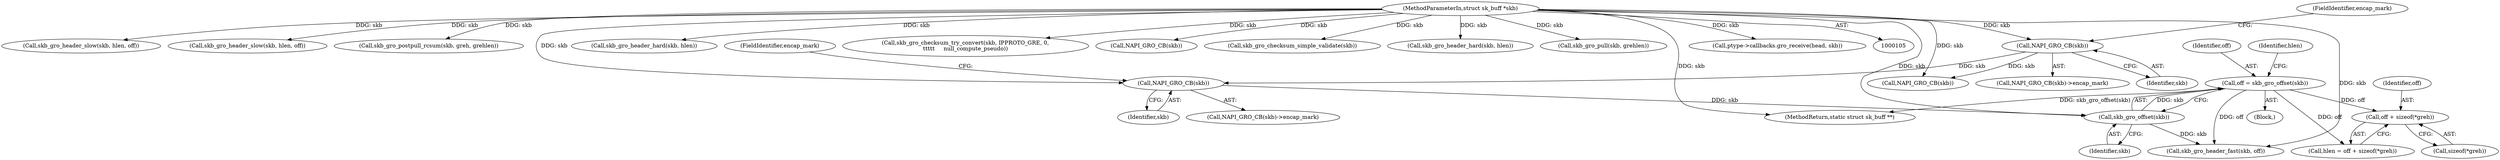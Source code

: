 digraph "0_linux_fac8e0f579695a3ecbc4d3cac369139d7f819971_0@API" {
"1000142" [label="(Call,off + sizeof(*greh))"];
"1000136" [label="(Call,off = skb_gro_offset(skb))"];
"1000138" [label="(Call,skb_gro_offset(skb))"];
"1000132" [label="(Call,NAPI_GRO_CB(skb))"];
"1000126" [label="(Call,NAPI_GRO_CB(skb))"];
"1000107" [label="(MethodParameterIn,struct sk_buff *skb)"];
"1000227" [label="(Call,skb_gro_header_slow(skb, hlen, off))"];
"1000125" [label="(Call,NAPI_GRO_CB(skb)->encap_mark)"];
"1000138" [label="(Call,skb_gro_offset(skb))"];
"1000159" [label="(Call,skb_gro_header_slow(skb, hlen, off))"];
"1000149" [label="(Call,skb_gro_header_fast(skb, off))"];
"1000343" [label="(Call,skb_gro_postpull_rcsum(skb, greh, grehlen))"];
"1000153" [label="(Call,skb_gro_header_hard(skb, hlen))"];
"1000141" [label="(Identifier,hlen)"];
"1000366" [label="(MethodReturn,static struct sk_buff **)"];
"1000137" [label="(Identifier,off)"];
"1000253" [label="(Call,skb_gro_checksum_try_convert(skb, IPPROTO_GRE, 0,\n\t\t\t\t\t     null_compute_pseudo))"];
"1000245" [label="(Call,NAPI_GRO_CB(skb))"];
"1000127" [label="(Identifier,skb)"];
"1000144" [label="(Call,sizeof(*greh))"];
"1000136" [label="(Call,off = skb_gro_offset(skb))"];
"1000250" [label="(Call,skb_gro_checksum_simple_validate(skb))"];
"1000221" [label="(Call,skb_gro_header_hard(skb, hlen))"];
"1000126" [label="(Call,NAPI_GRO_CB(skb))"];
"1000340" [label="(Call,skb_gro_pull(skb, grehlen))"];
"1000142" [label="(Call,off + sizeof(*greh))"];
"1000108" [label="(Block,)"];
"1000140" [label="(Call,hlen = off + sizeof(*greh))"];
"1000134" [label="(FieldIdentifier,encap_mark)"];
"1000132" [label="(Call,NAPI_GRO_CB(skb))"];
"1000143" [label="(Identifier,off)"];
"1000360" [label="(Call,NAPI_GRO_CB(skb))"];
"1000349" [label="(Call,ptype->callbacks.gro_receive(head, skb))"];
"1000139" [label="(Identifier,skb)"];
"1000133" [label="(Identifier,skb)"];
"1000128" [label="(FieldIdentifier,encap_mark)"];
"1000107" [label="(MethodParameterIn,struct sk_buff *skb)"];
"1000131" [label="(Call,NAPI_GRO_CB(skb)->encap_mark)"];
"1000142" -> "1000140"  [label="AST: "];
"1000142" -> "1000144"  [label="CFG: "];
"1000143" -> "1000142"  [label="AST: "];
"1000144" -> "1000142"  [label="AST: "];
"1000140" -> "1000142"  [label="CFG: "];
"1000136" -> "1000142"  [label="DDG: off"];
"1000136" -> "1000108"  [label="AST: "];
"1000136" -> "1000138"  [label="CFG: "];
"1000137" -> "1000136"  [label="AST: "];
"1000138" -> "1000136"  [label="AST: "];
"1000141" -> "1000136"  [label="CFG: "];
"1000136" -> "1000366"  [label="DDG: skb_gro_offset(skb)"];
"1000138" -> "1000136"  [label="DDG: skb"];
"1000136" -> "1000140"  [label="DDG: off"];
"1000136" -> "1000149"  [label="DDG: off"];
"1000138" -> "1000139"  [label="CFG: "];
"1000139" -> "1000138"  [label="AST: "];
"1000132" -> "1000138"  [label="DDG: skb"];
"1000107" -> "1000138"  [label="DDG: skb"];
"1000138" -> "1000149"  [label="DDG: skb"];
"1000132" -> "1000131"  [label="AST: "];
"1000132" -> "1000133"  [label="CFG: "];
"1000133" -> "1000132"  [label="AST: "];
"1000134" -> "1000132"  [label="CFG: "];
"1000126" -> "1000132"  [label="DDG: skb"];
"1000107" -> "1000132"  [label="DDG: skb"];
"1000126" -> "1000125"  [label="AST: "];
"1000126" -> "1000127"  [label="CFG: "];
"1000127" -> "1000126"  [label="AST: "];
"1000128" -> "1000126"  [label="CFG: "];
"1000107" -> "1000126"  [label="DDG: skb"];
"1000126" -> "1000360"  [label="DDG: skb"];
"1000107" -> "1000105"  [label="AST: "];
"1000107" -> "1000366"  [label="DDG: skb"];
"1000107" -> "1000149"  [label="DDG: skb"];
"1000107" -> "1000153"  [label="DDG: skb"];
"1000107" -> "1000159"  [label="DDG: skb"];
"1000107" -> "1000221"  [label="DDG: skb"];
"1000107" -> "1000227"  [label="DDG: skb"];
"1000107" -> "1000245"  [label="DDG: skb"];
"1000107" -> "1000250"  [label="DDG: skb"];
"1000107" -> "1000253"  [label="DDG: skb"];
"1000107" -> "1000340"  [label="DDG: skb"];
"1000107" -> "1000343"  [label="DDG: skb"];
"1000107" -> "1000349"  [label="DDG: skb"];
"1000107" -> "1000360"  [label="DDG: skb"];
}
